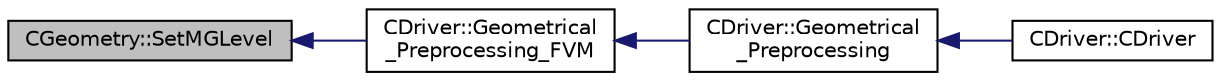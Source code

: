 digraph "CGeometry::SetMGLevel"
{
  edge [fontname="Helvetica",fontsize="10",labelfontname="Helvetica",labelfontsize="10"];
  node [fontname="Helvetica",fontsize="10",shape=record];
  rankdir="LR";
  Node2796 [label="CGeometry::SetMGLevel",height=0.2,width=0.4,color="black", fillcolor="grey75", style="filled", fontcolor="black"];
  Node2796 -> Node2797 [dir="back",color="midnightblue",fontsize="10",style="solid",fontname="Helvetica"];
  Node2797 [label="CDriver::Geometrical\l_Preprocessing_FVM",height=0.2,width=0.4,color="black", fillcolor="white", style="filled",URL="$class_c_driver.html#a2007d2233a2d935a90140499ec4822a4",tooltip="Geometrical_Preprocessing_FVM. "];
  Node2797 -> Node2798 [dir="back",color="midnightblue",fontsize="10",style="solid",fontname="Helvetica"];
  Node2798 [label="CDriver::Geometrical\l_Preprocessing",height=0.2,width=0.4,color="black", fillcolor="white", style="filled",URL="$class_c_driver.html#ad3d55fa299acdb779a7772bcee249004",tooltip="Construction of the edge-based data structure and the multigrid structure. "];
  Node2798 -> Node2799 [dir="back",color="midnightblue",fontsize="10",style="solid",fontname="Helvetica"];
  Node2799 [label="CDriver::CDriver",height=0.2,width=0.4,color="black", fillcolor="white", style="filled",URL="$class_c_driver.html#a3fca4a013a6efa9bbb38fe78a86b5f3d",tooltip="Constructor of the class. "];
}
